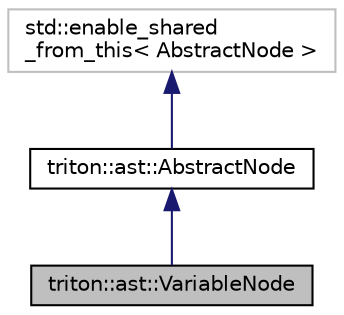 digraph "triton::ast::VariableNode"
{
  edge [fontname="Helvetica",fontsize="10",labelfontname="Helvetica",labelfontsize="10"];
  node [fontname="Helvetica",fontsize="10",shape=record];
  Node0 [label="triton::ast::VariableNode",height=0.2,width=0.4,color="black", fillcolor="grey75", style="filled", fontcolor="black"];
  Node1 -> Node0 [dir="back",color="midnightblue",fontsize="10",style="solid",fontname="Helvetica"];
  Node1 [label="triton::ast::AbstractNode",height=0.2,width=0.4,color="black", fillcolor="white", style="filled",URL="$classtriton_1_1ast_1_1AbstractNode.html",tooltip="Abstract node. "];
  Node2 -> Node1 [dir="back",color="midnightblue",fontsize="10",style="solid",fontname="Helvetica"];
  Node2 [label="std::enable_shared\l_from_this\< AbstractNode \>",height=0.2,width=0.4,color="grey75", fillcolor="white", style="filled"];
}
